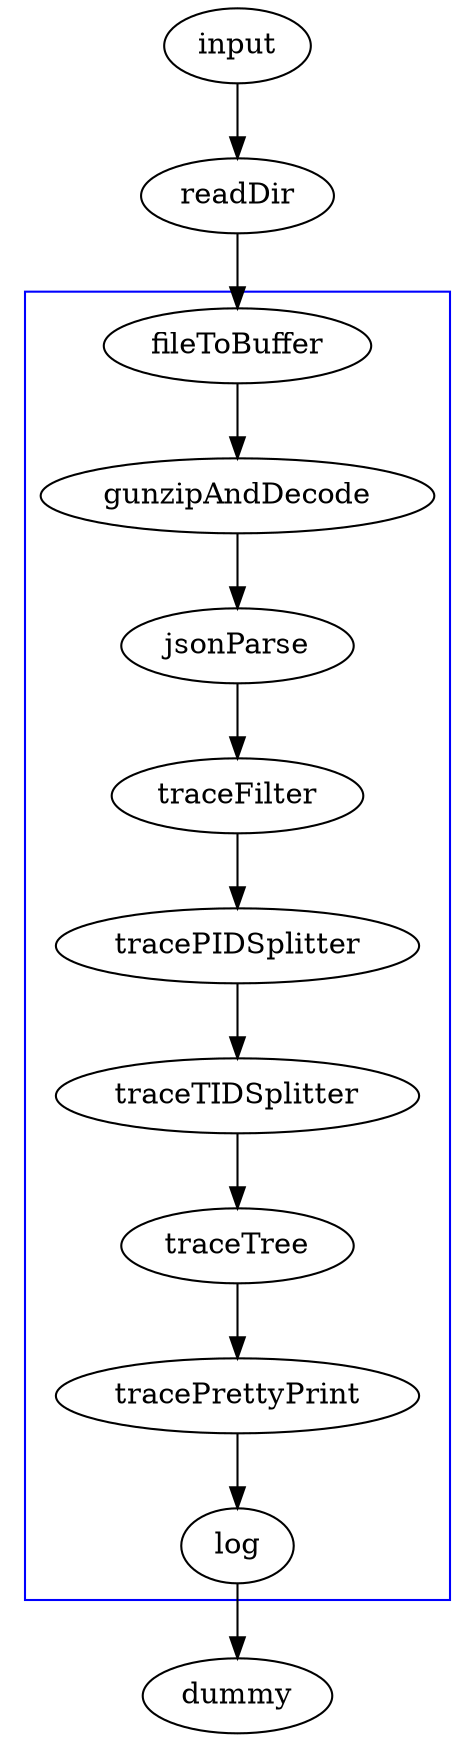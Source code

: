 digraph trace {

  input [data="/usr/local/google/home/dstockwell/local/traces"]
  input -> readDir -> fileToBuffer;

  subgraph cluster0 {
    fileToBuffer -> gunzipAndDecode -> jsonParse;
    jsonParse -> traceFilter -> tracePIDSplitter -> traceTIDSplitter -> traceTree;
    traceTree -> tracePrettyPrint -> log;

    color=blue;
    strategy=pipeline;
  }

  log -> dummy;

  log [tags="filename"]
  traceFilter [traceEvents="['Document::updateStyle','V8.Execute','CSSParserImpl::parseStyleSheet']"];
  tracePrettyPrint [showTrace="false"];
}
